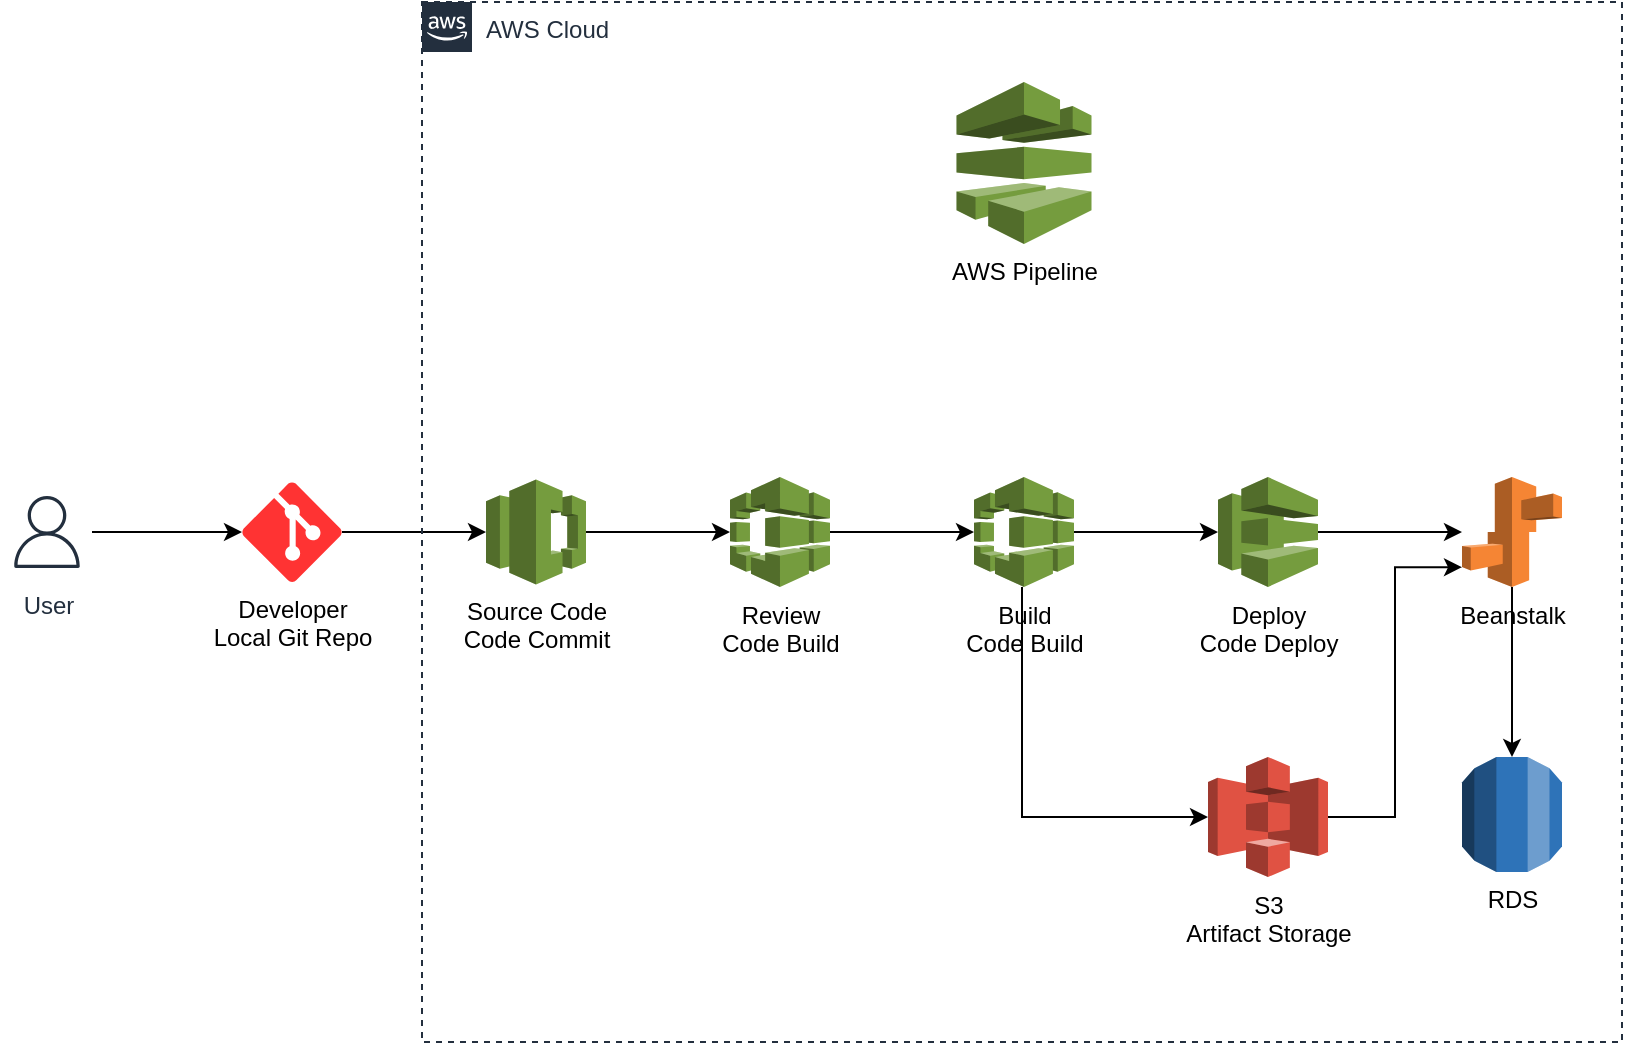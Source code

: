 <mxfile version="20.2.7" type="github">
  <diagram id="lx7-M-aAopA9tVtOG1mA" name="Page-1">
    <mxGraphModel dx="1045" dy="814" grid="1" gridSize="10" guides="1" tooltips="1" connect="1" arrows="1" fold="1" page="1" pageScale="1" pageWidth="850" pageHeight="1100" math="0" shadow="0">
      <root>
        <mxCell id="0" />
        <mxCell id="1" parent="0" />
        <mxCell id="MgWGCzpUl8yF8HyT7mXf-8" value="" style="edgeStyle=orthogonalEdgeStyle;rounded=0;orthogonalLoop=1;jettySize=auto;html=1;" edge="1" parent="1" source="MgWGCzpUl8yF8HyT7mXf-2" target="MgWGCzpUl8yF8HyT7mXf-6">
          <mxGeometry relative="1" as="geometry">
            <Array as="points">
              <mxPoint x="190" y="468" />
              <mxPoint x="190" y="468" />
            </Array>
          </mxGeometry>
        </mxCell>
        <mxCell id="MgWGCzpUl8yF8HyT7mXf-2" value="Developer&lt;br&gt;Local Git Repo" style="verticalLabelPosition=bottom;html=1;verticalAlign=top;align=center;strokeColor=none;fillColor=#FF3333;shape=mxgraph.azure.git_repository;" vertex="1" parent="1">
          <mxGeometry x="140" y="440" width="50" height="50" as="geometry" />
        </mxCell>
        <mxCell id="MgWGCzpUl8yF8HyT7mXf-5" value="" style="edgeStyle=orthogonalEdgeStyle;rounded=0;orthogonalLoop=1;jettySize=auto;html=1;" edge="1" parent="1" source="MgWGCzpUl8yF8HyT7mXf-4" target="MgWGCzpUl8yF8HyT7mXf-2">
          <mxGeometry relative="1" as="geometry" />
        </mxCell>
        <mxCell id="MgWGCzpUl8yF8HyT7mXf-4" value="User" style="sketch=0;outlineConnect=0;fontColor=#232F3E;gradientColor=none;strokeColor=#232F3E;fillColor=#ffffff;dashed=0;verticalLabelPosition=bottom;verticalAlign=top;align=center;html=1;fontSize=12;fontStyle=0;aspect=fixed;shape=mxgraph.aws4.resourceIcon;resIcon=mxgraph.aws4.user;" vertex="1" parent="1">
          <mxGeometry x="20" y="442.5" width="45" height="45" as="geometry" />
        </mxCell>
        <mxCell id="MgWGCzpUl8yF8HyT7mXf-11" value="" style="edgeStyle=orthogonalEdgeStyle;rounded=0;orthogonalLoop=1;jettySize=auto;html=1;" edge="1" parent="1" source="MgWGCzpUl8yF8HyT7mXf-6" target="MgWGCzpUl8yF8HyT7mXf-10">
          <mxGeometry relative="1" as="geometry">
            <Array as="points">
              <mxPoint x="290" y="469" />
              <mxPoint x="290" y="469" />
            </Array>
          </mxGeometry>
        </mxCell>
        <mxCell id="MgWGCzpUl8yF8HyT7mXf-6" value="Source Code&lt;br&gt;Code Commit" style="outlineConnect=0;dashed=0;verticalLabelPosition=bottom;verticalAlign=top;align=center;html=1;shape=mxgraph.aws3.codecommit;fillColor=#759C3E;gradientColor=none;" vertex="1" parent="1">
          <mxGeometry x="262" y="438.75" width="50" height="52.5" as="geometry" />
        </mxCell>
        <mxCell id="MgWGCzpUl8yF8HyT7mXf-13" value="" style="edgeStyle=orthogonalEdgeStyle;rounded=0;orthogonalLoop=1;jettySize=auto;html=1;" edge="1" parent="1" source="MgWGCzpUl8yF8HyT7mXf-10" target="MgWGCzpUl8yF8HyT7mXf-12">
          <mxGeometry relative="1" as="geometry" />
        </mxCell>
        <mxCell id="MgWGCzpUl8yF8HyT7mXf-10" value="Review&lt;br&gt;Code Build" style="outlineConnect=0;dashed=0;verticalLabelPosition=bottom;verticalAlign=top;align=center;html=1;shape=mxgraph.aws3.codebuild;fillColor=#759C3E;gradientColor=none;" vertex="1" parent="1">
          <mxGeometry x="384" y="437.5" width="50" height="55" as="geometry" />
        </mxCell>
        <mxCell id="MgWGCzpUl8yF8HyT7mXf-19" value="" style="edgeStyle=orthogonalEdgeStyle;rounded=0;orthogonalLoop=1;jettySize=auto;html=1;" edge="1" parent="1" source="MgWGCzpUl8yF8HyT7mXf-12" target="MgWGCzpUl8yF8HyT7mXf-14">
          <mxGeometry relative="1" as="geometry" />
        </mxCell>
        <mxCell id="MgWGCzpUl8yF8HyT7mXf-23" style="edgeStyle=orthogonalEdgeStyle;rounded=0;orthogonalLoop=1;jettySize=auto;html=1;entryX=0;entryY=0.5;entryDx=0;entryDy=0;entryPerimeter=0;" edge="1" parent="1" source="MgWGCzpUl8yF8HyT7mXf-12" target="MgWGCzpUl8yF8HyT7mXf-18">
          <mxGeometry relative="1" as="geometry">
            <Array as="points">
              <mxPoint x="530" y="608" />
            </Array>
          </mxGeometry>
        </mxCell>
        <mxCell id="MgWGCzpUl8yF8HyT7mXf-12" value="Build&lt;br&gt;Code Build" style="outlineConnect=0;dashed=0;verticalLabelPosition=bottom;verticalAlign=top;align=center;html=1;shape=mxgraph.aws3.codebuild;fillColor=#759C3E;gradientColor=none;" vertex="1" parent="1">
          <mxGeometry x="506" y="437.5" width="50" height="55" as="geometry" />
        </mxCell>
        <mxCell id="MgWGCzpUl8yF8HyT7mXf-20" value="" style="edgeStyle=orthogonalEdgeStyle;rounded=0;orthogonalLoop=1;jettySize=auto;html=1;" edge="1" parent="1" source="MgWGCzpUl8yF8HyT7mXf-14" target="MgWGCzpUl8yF8HyT7mXf-16">
          <mxGeometry relative="1" as="geometry" />
        </mxCell>
        <mxCell id="MgWGCzpUl8yF8HyT7mXf-14" value="Deploy&lt;br&gt;Code Deploy" style="outlineConnect=0;dashed=0;verticalLabelPosition=bottom;verticalAlign=top;align=center;html=1;shape=mxgraph.aws3.codedeploy;fillColor=#759C3E;gradientColor=none;" vertex="1" parent="1">
          <mxGeometry x="628" y="437.5" width="50" height="55" as="geometry" />
        </mxCell>
        <mxCell id="MgWGCzpUl8yF8HyT7mXf-25" style="edgeStyle=orthogonalEdgeStyle;rounded=0;orthogonalLoop=1;jettySize=auto;html=1;entryX=0.5;entryY=0;entryDx=0;entryDy=0;entryPerimeter=0;" edge="1" parent="1" source="MgWGCzpUl8yF8HyT7mXf-16" target="MgWGCzpUl8yF8HyT7mXf-17">
          <mxGeometry relative="1" as="geometry" />
        </mxCell>
        <mxCell id="MgWGCzpUl8yF8HyT7mXf-16" value="Beanstalk" style="outlineConnect=0;dashed=0;verticalLabelPosition=bottom;verticalAlign=top;align=center;html=1;shape=mxgraph.aws3.elastic_beanstalk;fillColor=#F58534;gradientColor=none;" vertex="1" parent="1">
          <mxGeometry x="750" y="437.5" width="50" height="55" as="geometry" />
        </mxCell>
        <mxCell id="MgWGCzpUl8yF8HyT7mXf-17" value="RDS" style="outlineConnect=0;dashed=0;verticalLabelPosition=bottom;verticalAlign=top;align=center;html=1;shape=mxgraph.aws3.rds;fillColor=#2E73B8;gradientColor=none;" vertex="1" parent="1">
          <mxGeometry x="750" y="577.5" width="50" height="57.5" as="geometry" />
        </mxCell>
        <mxCell id="MgWGCzpUl8yF8HyT7mXf-24" style="edgeStyle=orthogonalEdgeStyle;rounded=0;orthogonalLoop=1;jettySize=auto;html=1;entryX=0;entryY=0.82;entryDx=0;entryDy=0;entryPerimeter=0;" edge="1" parent="1" source="MgWGCzpUl8yF8HyT7mXf-18" target="MgWGCzpUl8yF8HyT7mXf-16">
          <mxGeometry relative="1" as="geometry" />
        </mxCell>
        <mxCell id="MgWGCzpUl8yF8HyT7mXf-18" value="S3&lt;br&gt;Artifact Storage" style="outlineConnect=0;dashed=0;verticalLabelPosition=bottom;verticalAlign=top;align=center;html=1;shape=mxgraph.aws3.s3;fillColor=#E05243;gradientColor=none;" vertex="1" parent="1">
          <mxGeometry x="623" y="577.5" width="60" height="60" as="geometry" />
        </mxCell>
        <mxCell id="MgWGCzpUl8yF8HyT7mXf-21" value="AWS Pipeline" style="outlineConnect=0;dashed=0;verticalLabelPosition=bottom;verticalAlign=top;align=center;html=1;shape=mxgraph.aws3.codepipeline;fillColor=#759C3E;gradientColor=none;" vertex="1" parent="1">
          <mxGeometry x="497.25" y="240" width="67.5" height="81" as="geometry" />
        </mxCell>
        <mxCell id="MgWGCzpUl8yF8HyT7mXf-26" value="AWS Cloud" style="points=[[0,0],[0.25,0],[0.5,0],[0.75,0],[1,0],[1,0.25],[1,0.5],[1,0.75],[1,1],[0.75,1],[0.5,1],[0.25,1],[0,1],[0,0.75],[0,0.5],[0,0.25]];outlineConnect=0;gradientColor=none;html=1;whiteSpace=wrap;fontSize=12;fontStyle=0;container=1;pointerEvents=0;collapsible=0;recursiveResize=0;shape=mxgraph.aws4.group;grIcon=mxgraph.aws4.group_aws_cloud_alt;strokeColor=#232F3E;fillColor=none;verticalAlign=top;align=left;spacingLeft=30;fontColor=#232F3E;dashed=1;" vertex="1" parent="1">
          <mxGeometry x="230" y="200" width="600" height="520" as="geometry" />
        </mxCell>
      </root>
    </mxGraphModel>
  </diagram>
</mxfile>
